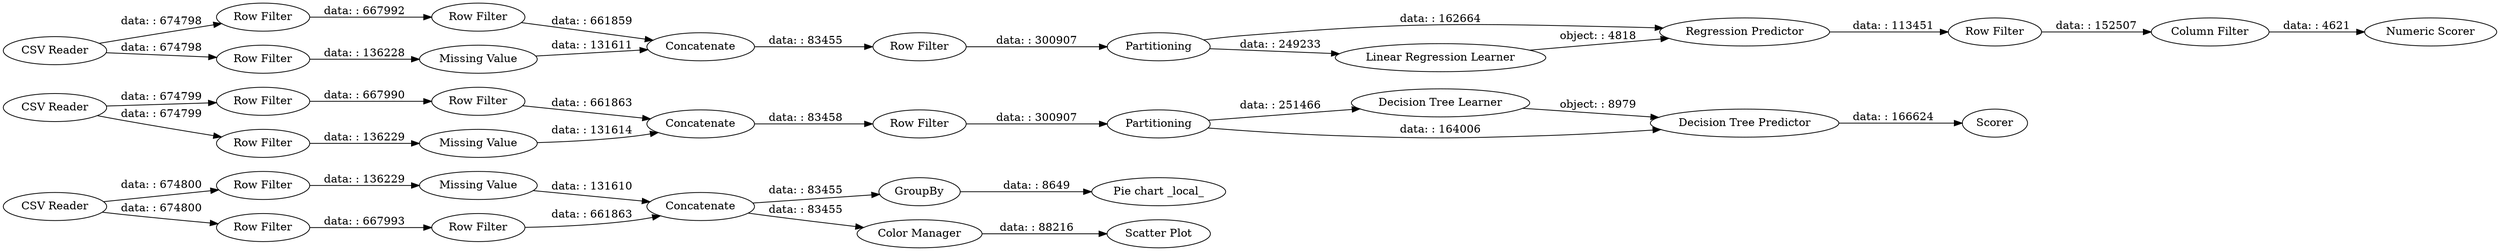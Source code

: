 digraph {
	"6343940472737433414_4" [label="Row Filter"]
	"464191509670444627_28" [label="Decision Tree Learner"]
	"464191509670444627_14" [label="Regression Predictor"]
	"464191509670444627_15" [label="Linear Regression Learner"]
	"464191509670444627_29" [label="Decision Tree Predictor"]
	"6343940472737433414_6" [label=Concatenate]
	"-2193351419985409537_3" [label="Missing Value"]
	"6343940472737433414_3" [label="Missing Value"]
	"464191509670444627_8" [label="Pie chart _local_"]
	"-143859472120198250_5" [label="Row Filter"]
	"464191509670444627_30" [label=Scorer]
	"464191509670444627_18" [label="Column Filter"]
	"-143859472120198250_6" [label=Concatenate]
	"464191509670444627_7" [label=GroupBy]
	"464191509670444627_10" [label="Color Manager"]
	"464191509670444627_9" [label="Scatter Plot"]
	"-143859472120198250_1" [label="CSV Reader"]
	"464191509670444627_16" [label="Row Filter"]
	"6343940472737433414_1" [label="CSV Reader"]
	"464191509670444627_6" [label=Partitioning]
	"-2193351419985409537_2" [label="Row Filter"]
	"464191509670444627_17" [label="Row Filter"]
	"-2193351419985409537_4" [label="Row Filter"]
	"464191509670444627_13" [label="Numeric Scorer"]
	"-143859472120198250_2" [label="Row Filter"]
	"-2193351419985409537_5" [label="Row Filter"]
	"6343940472737433414_2" [label="Row Filter"]
	"6343940472737433414_5" [label="Row Filter"]
	"464191509670444627_21" [label=Partitioning]
	"464191509670444627_22" [label="Row Filter"]
	"-2193351419985409537_1" [label="CSV Reader"]
	"-143859472120198250_3" [label="Missing Value"]
	"-2193351419985409537_6" [label=Concatenate]
	"-143859472120198250_4" [label="Row Filter"]
	"6343940472737433414_5" -> "6343940472737433414_6" [label="data: : 661863"]
	"6343940472737433414_1" -> "6343940472737433414_4" [label="data: : 674800"]
	"464191509670444627_21" -> "464191509670444627_29" [label="data: : 164006"]
	"6343940472737433414_6" -> "464191509670444627_10" [label="data: : 83455"]
	"-2193351419985409537_1" -> "-2193351419985409537_2" [label="data: : 674798"]
	"-143859472120198250_1" -> "-143859472120198250_2" [label="data: : 674799"]
	"464191509670444627_16" -> "464191509670444627_6" [label="data: : 300907"]
	"464191509670444627_14" -> "464191509670444627_17" [label="data: : 113451"]
	"6343940472737433414_3" -> "6343940472737433414_6" [label="data: : 131610"]
	"-143859472120198250_3" -> "-143859472120198250_6" [label="data: : 131614"]
	"6343940472737433414_6" -> "464191509670444627_7" [label="data: : 83455"]
	"464191509670444627_6" -> "464191509670444627_15" [label="data: : 249233"]
	"-2193351419985409537_2" -> "-2193351419985409537_5" [label="data: : 667992"]
	"464191509670444627_22" -> "464191509670444627_21" [label="data: : 300907"]
	"-2193351419985409537_4" -> "-2193351419985409537_3" [label="data: : 136228"]
	"464191509670444627_28" -> "464191509670444627_29" [label="object: : 8979"]
	"464191509670444627_18" -> "464191509670444627_13" [label="data: : 4621"]
	"464191509670444627_15" -> "464191509670444627_14" [label="object: : 4818"]
	"6343940472737433414_4" -> "6343940472737433414_3" [label="data: : 136229"]
	"-2193351419985409537_3" -> "-2193351419985409537_6" [label="data: : 131611"]
	"464191509670444627_17" -> "464191509670444627_18" [label="data: : 152507"]
	"464191509670444627_7" -> "464191509670444627_8" [label="data: : 8649"]
	"6343940472737433414_1" -> "6343940472737433414_2" [label="data: : 674800"]
	"-143859472120198250_1" -> "-143859472120198250_4" [label="data: : 674799"]
	"-143859472120198250_4" -> "-143859472120198250_3" [label="data: : 136229"]
	"464191509670444627_29" -> "464191509670444627_30" [label="data: : 166624"]
	"-143859472120198250_5" -> "-143859472120198250_6" [label="data: : 661863"]
	"6343940472737433414_2" -> "6343940472737433414_5" [label="data: : 667993"]
	"-2193351419985409537_1" -> "-2193351419985409537_4" [label="data: : 674798"]
	"464191509670444627_10" -> "464191509670444627_9" [label="data: : 88216"]
	"-2193351419985409537_5" -> "-2193351419985409537_6" [label="data: : 661859"]
	"-143859472120198250_2" -> "-143859472120198250_5" [label="data: : 667990"]
	"464191509670444627_6" -> "464191509670444627_14" [label="data: : 162664"]
	"-2193351419985409537_6" -> "464191509670444627_16" [label="data: : 83455"]
	"-143859472120198250_6" -> "464191509670444627_22" [label="data: : 83458"]
	"464191509670444627_21" -> "464191509670444627_28" [label="data: : 251466"]
	rankdir=LR
}
